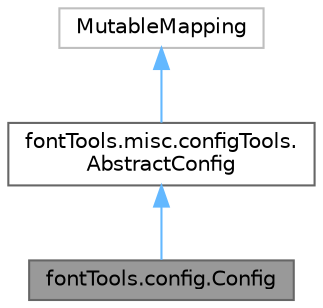 digraph "fontTools.config.Config"
{
 // LATEX_PDF_SIZE
  bgcolor="transparent";
  edge [fontname=Helvetica,fontsize=10,labelfontname=Helvetica,labelfontsize=10];
  node [fontname=Helvetica,fontsize=10,shape=box,height=0.2,width=0.4];
  Node1 [id="Node000001",label="fontTools.config.Config",height=0.2,width=0.4,color="gray40", fillcolor="grey60", style="filled", fontcolor="black",tooltip=" "];
  Node2 -> Node1 [id="edge1_Node000001_Node000002",dir="back",color="steelblue1",style="solid",tooltip=" "];
  Node2 [id="Node000002",label="fontTools.misc.configTools.\lAbstractConfig",height=0.2,width=0.4,color="gray40", fillcolor="white", style="filled",URL="$d6/d8e/classfontTools_1_1misc_1_1configTools_1_1AbstractConfig.html",tooltip=" "];
  Node3 -> Node2 [id="edge2_Node000002_Node000003",dir="back",color="steelblue1",style="solid",tooltip=" "];
  Node3 [id="Node000003",label="MutableMapping",height=0.2,width=0.4,color="grey75", fillcolor="white", style="filled",URL="$d7/d72/classMutableMapping.html",tooltip=" "];
}
